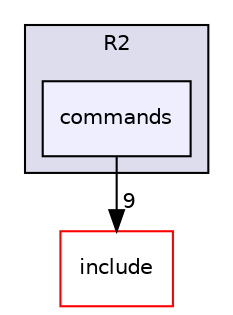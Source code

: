 digraph "modules/R2/commands" {
  compound=true
  node [ fontsize="10", fontname="Helvetica"];
  edge [ labelfontsize="10", labelfontname="Helvetica"];
  subgraph clusterdir_ef200d72c2510a332d5e2f5d3a2390de {
    graph [ bgcolor="#ddddee", pencolor="black", label="R2" fontname="Helvetica", fontsize="10", URL="dir_ef200d72c2510a332d5e2f5d3a2390de.html"]
  dir_4a4f880f09f394e3554de91cbc378e15 [shape=box, label="commands", style="filled", fillcolor="#eeeeff", pencolor="black", URL="dir_4a4f880f09f394e3554de91cbc378e15.html"];
  }
  dir_d44c64559bbebec7f509842c48db8b23 [shape=box label="include" fillcolor="white" style="filled" color="red" URL="dir_d44c64559bbebec7f509842c48db8b23.html"];
  dir_4a4f880f09f394e3554de91cbc378e15->dir_d44c64559bbebec7f509842c48db8b23 [headlabel="9", labeldistance=1.5 headhref="dir_000016_000000.html"];
}
